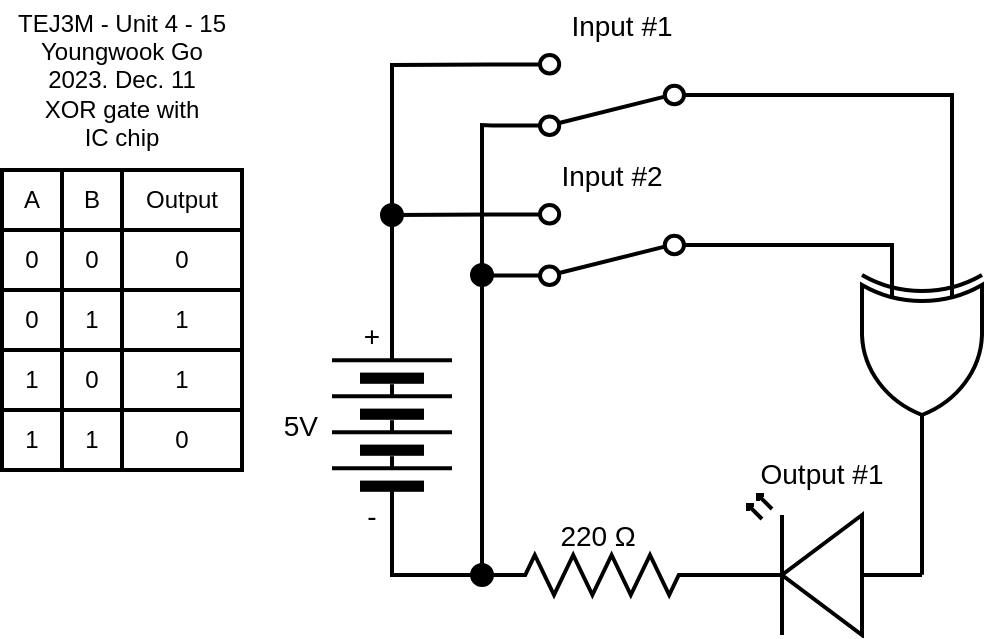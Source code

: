 <mxfile>
    <diagram id="TkOUCxGeKZ2T9B5H1i8Y" name="Page-1">
        <mxGraphModel dx="1216" dy="740" grid="1" gridSize="10" guides="1" tooltips="1" connect="1" arrows="1" fold="1" page="1" pageScale="1" pageWidth="850" pageHeight="1100" math="0" shadow="0">
            <root>
                <mxCell id="0"/>
                <mxCell id="1" parent="0"/>
                <mxCell id="13" value="&lt;div style=&quot;font-size: 12px;&quot;&gt;TEJ3M - Unit 4 - 15&lt;/div&gt;&lt;div style=&quot;font-size: 12px;&quot;&gt;Youngwook Go&lt;/div&gt;&lt;div style=&quot;font-size: 12px;&quot;&gt;2023. Dec. 11&lt;/div&gt;&lt;div style=&quot;font-size: 12px;&quot;&gt;&lt;span style=&quot;background-color: initial;&quot;&gt;XOR gate with&lt;/span&gt;&lt;/div&gt;&lt;div style=&quot;&quot;&gt;&lt;span style=&quot;background-color: initial;&quot;&gt;IC chip&lt;/span&gt;&lt;/div&gt;" style="text;html=1;strokeColor=none;fillColor=none;align=center;verticalAlign=middle;whiteSpace=wrap;rounded=0;strokeWidth=2;fontSize=12;" parent="1" vertex="1">
                    <mxGeometry x="40" y="40" width="120" height="80" as="geometry"/>
                </mxCell>
                <mxCell id="58" value="A" style="rounded=0;whiteSpace=wrap;html=1;strokeWidth=2;glass=0;" parent="1" vertex="1">
                    <mxGeometry x="40" y="125" width="30" height="30" as="geometry"/>
                </mxCell>
                <mxCell id="59" value="Output" style="rounded=0;whiteSpace=wrap;html=1;strokeWidth=2;glass=0;" parent="1" vertex="1">
                    <mxGeometry x="100" y="125" width="60" height="30" as="geometry"/>
                </mxCell>
                <mxCell id="60" value="0" style="rounded=0;whiteSpace=wrap;html=1;strokeWidth=2;glass=0;" parent="1" vertex="1">
                    <mxGeometry x="40" y="155" width="30" height="30" as="geometry"/>
                </mxCell>
                <mxCell id="61" value="0" style="rounded=0;whiteSpace=wrap;html=1;strokeWidth=2;glass=0;" parent="1" vertex="1">
                    <mxGeometry x="40" y="185" width="30" height="30" as="geometry"/>
                </mxCell>
                <mxCell id="62" value="0" style="rounded=0;whiteSpace=wrap;html=1;strokeWidth=2;glass=0;" parent="1" vertex="1">
                    <mxGeometry x="100" y="155" width="60" height="30" as="geometry"/>
                </mxCell>
                <mxCell id="63" value="1" style="rounded=0;whiteSpace=wrap;html=1;strokeWidth=2;glass=0;" parent="1" vertex="1">
                    <mxGeometry x="100" y="185" width="60" height="30" as="geometry"/>
                </mxCell>
                <mxCell id="151" style="edgeStyle=none;html=1;exitX=1;exitY=0.5;exitDx=0;exitDy=0;entryX=1;entryY=0.88;entryDx=0;entryDy=0;strokeWidth=2;rounded=0;endArrow=none;endFill=0;" parent="1" source="95" target="149" edge="1">
                    <mxGeometry relative="1" as="geometry">
                        <Array as="points">
                            <mxPoint x="235" y="72.5"/>
                        </Array>
                    </mxGeometry>
                </mxCell>
                <mxCell id="95" value="" style="pointerEvents=1;verticalLabelPosition=bottom;shadow=0;dashed=0;align=center;html=1;verticalAlign=top;shape=mxgraph.electrical.miscellaneous.batteryStack;rotation=-90;strokeWidth=2;" parent="1" vertex="1">
                    <mxGeometry x="185" y="222.5" width="100" height="60" as="geometry"/>
                </mxCell>
                <mxCell id="157" style="edgeStyle=none;shape=connector;rounded=0;html=1;exitX=1;exitY=0.12;exitDx=0;exitDy=0;entryX=1;entryY=0.5;entryDx=0;entryDy=0;labelBackgroundColor=default;strokeColor=default;strokeWidth=2;fontFamily=Helvetica;fontSize=11;fontColor=default;endArrow=none;endFill=0;" parent="1" source="99" target="155" edge="1">
                    <mxGeometry relative="1" as="geometry"/>
                </mxCell>
                <mxCell id="99" value="" style="shape=mxgraph.electrical.electro-mechanical.twoWaySwitch;elSwitchState=2;strokeWidth=2;rotation=-180;" parent="1" vertex="1">
                    <mxGeometry x="285" y="142.5" width="120" height="40" as="geometry"/>
                </mxCell>
                <mxCell id="197" style="edgeStyle=none;html=1;exitX=0;exitY=0.57;exitDx=0;exitDy=0;exitPerimeter=0;endArrow=none;endFill=0;strokeWidth=2;" edge="1" parent="1" source="111" target="196">
                    <mxGeometry relative="1" as="geometry"/>
                </mxCell>
                <mxCell id="111" value="" style="verticalLabelPosition=bottom;shadow=0;dashed=0;align=center;html=1;verticalAlign=top;shape=mxgraph.electrical.opto_electronics.led_2;pointerEvents=1;flipH=1;strokeWidth=2;" parent="1" vertex="1">
                    <mxGeometry x="400" y="287.5" width="100" height="70" as="geometry"/>
                </mxCell>
                <mxCell id="114" style="edgeStyle=none;rounded=0;html=1;exitX=0;exitY=0.5;exitDx=0;exitDy=0;exitPerimeter=0;entryX=1;entryY=0.75;entryDx=0;entryDy=0;strokeWidth=2;endArrow=none;endFill=0;" parent="1" source="113" target="129" edge="1">
                    <mxGeometry relative="1" as="geometry">
                        <mxPoint x="215" y="252.5" as="targetPoint"/>
                        <Array as="points">
                            <mxPoint x="235" y="327.5"/>
                        </Array>
                    </mxGeometry>
                </mxCell>
                <mxCell id="113" value="" style="pointerEvents=1;verticalLabelPosition=bottom;shadow=0;dashed=0;align=center;html=1;verticalAlign=top;shape=mxgraph.electrical.resistors.resistor_2;strokeWidth=2;" parent="1" vertex="1">
                    <mxGeometry x="280" y="317.5" width="120" height="20" as="geometry"/>
                </mxCell>
                <mxCell id="119" value="&lt;span style=&quot;color: rgba(0, 0, 0, 0); font-family: monospace; font-size: 0px; text-align: start;&quot;&gt;%3CmxGraphModel%3E%3Croot%3E%3CmxCell%20id%3D%220%22%2F%3E%3CmxCell%20id%3D%221%22%20parent%3D%220%22%2F%3E%3CmxCell%20id%3D%222%22%20value%3D%22%22%20style%3D%22pointerEvents%3D1%3BverticalLabelPosition%3Dbottom%3Bshadow%3D0%3Bdashed%3D0%3Balign%3Dcenter%3Bhtml%3D1%3BverticalAlign%3Dtop%3Bshape%3Dmxgraph.electrical.resistors.resistor_2%3BstrokeWidth%3D2%3B%22%20vertex%3D%221%22%20parent%3D%221%22%3E%3CmxGeometry%20x%3D%22440%22%20y%3D%22535%22%20width%3D%22120%22%20height%3D%2220%22%20as%3D%22geometry%22%2F%3E%3C%2FmxCell%3E%3C%2Froot%3E%3C%2FmxGraphModel%3E&lt;/span&gt;&lt;span style=&quot;color: rgba(0, 0, 0, 0); font-family: monospace; font-size: 0px; text-align: start;&quot;&gt;%3CmxGraphModel%3E%3Croot%3E%3CmxCell%20id%3D%220%22%2F%3E%3CmxCell%20id%3D%221%22%20parent%3D%220%22%2F%3E%3CmxCell%20id%3D%222%22%20value%3D%22%22%20style%3D%22pointerEvents%3D1%3BverticalLabelPosition%3Dbottom%3Bshadow%3D0%3Bdashed%3D0%3Balign%3Dcenter%3Bhtml%3D1%3BverticalAlign%3Dtop%3Bshape%3Dmxgraph.electrical.resistors.resistor_2%3BstrokeWidth%3D2%3B%22%20vertex%3D%221%22%20parent%3D%221%22%3E%3CmxGeometry%20x%3D%22440%22%20y%3D%22535%22%20width%3D%22120%22%20height%3D%2220%22%20as%3D%22geometry%22%2F%3E%3C%2FmxCell%3E%3C%2Froot%3E%3C%2FmxGraphModel%3E&lt;/span&gt;" style="ellipse;whiteSpace=wrap;html=1;aspect=fixed;strokeWidth=2;fillColor=#000000;" parent="1" vertex="1">
                    <mxGeometry x="275" y="322.5" width="10" height="10" as="geometry"/>
                </mxCell>
                <mxCell id="122" value="Input #2" style="text;html=1;strokeColor=none;fillColor=none;align=center;verticalAlign=middle;whiteSpace=wrap;rounded=0;strokeWidth=2;fontSize=14;" parent="1" vertex="1">
                    <mxGeometry x="285" y="117.5" width="120" height="20" as="geometry"/>
                </mxCell>
                <mxCell id="126" value="Output #1" style="text;html=1;strokeColor=none;fillColor=none;align=center;verticalAlign=bottom;whiteSpace=wrap;rounded=0;strokeWidth=2;fontSize=14;" parent="1" vertex="1">
                    <mxGeometry x="400" y="267.5" width="100" height="20" as="geometry"/>
                </mxCell>
                <mxCell id="127" value="&lt;span style=&quot;font-size: 14px;&quot;&gt;220&amp;nbsp;Ω&lt;/span&gt;&amp;nbsp;" style="text;html=1;strokeColor=none;fillColor=none;align=center;verticalAlign=middle;whiteSpace=wrap;rounded=0;strokeWidth=2;fontSize=14;" parent="1" vertex="1">
                    <mxGeometry x="280" y="297.5" width="120" height="20" as="geometry"/>
                </mxCell>
                <mxCell id="128" value="+" style="text;html=1;strokeColor=none;fillColor=none;align=center;verticalAlign=middle;whiteSpace=wrap;rounded=0;strokeWidth=2;fontSize=14;" parent="1" vertex="1">
                    <mxGeometry x="215" y="197.5" width="20" height="20" as="geometry"/>
                </mxCell>
                <mxCell id="129" value="-" style="text;html=1;strokeColor=none;fillColor=none;align=center;verticalAlign=middle;whiteSpace=wrap;rounded=0;strokeWidth=2;fontSize=14;" parent="1" vertex="1">
                    <mxGeometry x="215" y="287.5" width="20" height="20" as="geometry"/>
                </mxCell>
                <mxCell id="130" value="5V" style="text;html=1;strokeColor=none;fillColor=none;align=right;verticalAlign=middle;whiteSpace=wrap;rounded=0;strokeWidth=2;fontSize=14;" parent="1" vertex="1">
                    <mxGeometry x="180" y="202.5" width="20" height="100" as="geometry"/>
                </mxCell>
                <mxCell id="131" value="" style="edgeStyle=none;rounded=0;html=1;exitX=1;exitY=0.5;exitDx=0;exitDy=0;entryX=1;entryY=0.88;entryDx=0;entryDy=0;strokeWidth=2;endArrow=none;endFill=0;startArrow=none;" parent="1" source="153" target="99" edge="1">
                    <mxGeometry relative="1" as="geometry">
                        <Array as="points">
                            <mxPoint x="235" y="147.5"/>
                        </Array>
                        <mxPoint x="235" y="202.5" as="sourcePoint"/>
                        <mxPoint x="235" y="137.5" as="targetPoint"/>
                    </mxGeometry>
                </mxCell>
                <mxCell id="152" style="edgeStyle=none;shape=connector;rounded=0;html=1;entryX=0.5;entryY=0;entryDx=0;entryDy=0;labelBackgroundColor=default;strokeColor=default;strokeWidth=2;fontFamily=Helvetica;fontSize=11;fontColor=default;endArrow=none;endFill=0;exitX=1;exitY=0.12;exitDx=0;exitDy=0;startArrow=none;" parent="1" source="149" target="119" edge="1">
                    <mxGeometry relative="1" as="geometry">
                        <mxPoint x="295" y="62.5" as="sourcePoint"/>
                        <Array as="points">
                            <mxPoint x="280" y="102.5"/>
                        </Array>
                    </mxGeometry>
                </mxCell>
                <mxCell id="181" style="edgeStyle=none;html=1;exitX=0;exitY=0.5;exitDx=0;exitDy=0;entryX=0;entryY=0.25;entryDx=0;entryDy=0;entryPerimeter=0;strokeWidth=2;endArrow=none;endFill=0;rounded=0;" parent="1" source="149" target="196" edge="1">
                    <mxGeometry relative="1" as="geometry">
                        <mxPoint x="465" y="52.5" as="targetPoint"/>
                        <Array as="points">
                            <mxPoint x="515" y="87.5"/>
                        </Array>
                    </mxGeometry>
                </mxCell>
                <mxCell id="149" value="" style="shape=mxgraph.electrical.electro-mechanical.twoWaySwitch;elSwitchState=2;strokeWidth=2;rotation=-180;" parent="1" vertex="1">
                    <mxGeometry x="285" y="67.5" width="120" height="40" as="geometry"/>
                </mxCell>
                <mxCell id="150" value="Input #1" style="text;html=1;strokeColor=none;fillColor=none;align=center;verticalAlign=middle;whiteSpace=wrap;rounded=0;strokeWidth=2;fontSize=14;" parent="1" vertex="1">
                    <mxGeometry x="290" y="42.5" width="120" height="20" as="geometry"/>
                </mxCell>
                <mxCell id="153" value="&lt;span style=&quot;color: rgba(0, 0, 0, 0); font-family: monospace; font-size: 0px; text-align: start;&quot;&gt;%3CmxGraphModel%3E%3Croot%3E%3CmxCell%20id%3D%220%22%2F%3E%3CmxCell%20id%3D%221%22%20parent%3D%220%22%2F%3E%3CmxCell%20id%3D%222%22%20value%3D%22%22%20style%3D%22pointerEvents%3D1%3BverticalLabelPosition%3Dbottom%3Bshadow%3D0%3Bdashed%3D0%3Balign%3Dcenter%3Bhtml%3D1%3BverticalAlign%3Dtop%3Bshape%3Dmxgraph.electrical.resistors.resistor_2%3BstrokeWidth%3D2%3B%22%20vertex%3D%221%22%20parent%3D%221%22%3E%3CmxGeometry%20x%3D%22440%22%20y%3D%22535%22%20width%3D%22120%22%20height%3D%2220%22%20as%3D%22geometry%22%2F%3E%3C%2FmxCell%3E%3C%2Froot%3E%3C%2FmxGraphModel%3E&lt;/span&gt;&lt;span style=&quot;color: rgba(0, 0, 0, 0); font-family: monospace; font-size: 0px; text-align: start;&quot;&gt;%3CmxGraphModel%3E%3Croot%3E%3CmxCell%20id%3D%220%22%2F%3E%3CmxCell%20id%3D%221%22%20parent%3D%220%22%2F%3E%3CmxCell%20id%3D%222%22%20value%3D%22%22%20style%3D%22pointerEvents%3D1%3BverticalLabelPosition%3Dbottom%3Bshadow%3D0%3Bdashed%3D0%3Balign%3Dcenter%3Bhtml%3D1%3BverticalAlign%3Dtop%3Bshape%3Dmxgraph.electrical.resistors.resistor_2%3BstrokeWidth%3D2%3B%22%20vertex%3D%221%22%20parent%3D%221%22%3E%3CmxGeometry%20x%3D%22440%22%20y%3D%22535%22%20width%3D%22120%22%20height%3D%2220%22%20as%3D%22geometry%22%2F%3E%3C%2FmxCell%3E%3C%2Froot%3E%3C%2FmxGraphModel%3E&lt;/span&gt;" style="ellipse;whiteSpace=wrap;html=1;aspect=fixed;strokeWidth=2;fillColor=#000000;" parent="1" vertex="1">
                    <mxGeometry x="230" y="142.5" width="10" height="10" as="geometry"/>
                </mxCell>
                <mxCell id="155" value="&lt;span style=&quot;color: rgba(0, 0, 0, 0); font-family: monospace; font-size: 0px; text-align: start;&quot;&gt;%3CmxGraphModel%3E%3Croot%3E%3CmxCell%20id%3D%220%22%2F%3E%3CmxCell%20id%3D%221%22%20parent%3D%220%22%2F%3E%3CmxCell%20id%3D%222%22%20value%3D%22%22%20style%3D%22pointerEvents%3D1%3BverticalLabelPosition%3Dbottom%3Bshadow%3D0%3Bdashed%3D0%3Balign%3Dcenter%3Bhtml%3D1%3BverticalAlign%3Dtop%3Bshape%3Dmxgraph.electrical.resistors.resistor_2%3BstrokeWidth%3D2%3B%22%20vertex%3D%221%22%20parent%3D%221%22%3E%3CmxGeometry%20x%3D%22440%22%20y%3D%22535%22%20width%3D%22120%22%20height%3D%2220%22%20as%3D%22geometry%22%2F%3E%3C%2FmxCell%3E%3C%2Froot%3E%3C%2FmxGraphModel%3E&lt;/span&gt;&lt;span style=&quot;color: rgba(0, 0, 0, 0); font-family: monospace; font-size: 0px; text-align: start;&quot;&gt;%3CmxGraphModel%3E%3Croot%3E%3CmxCell%20id%3D%220%22%2F%3E%3CmxCell%20id%3D%221%22%20parent%3D%220%22%2F%3E%3CmxCell%20id%3D%222%22%20value%3D%22%22%20style%3D%22pointerEvents%3D1%3BverticalLabelPosition%3Dbottom%3Bshadow%3D0%3Bdashed%3D0%3Balign%3Dcenter%3Bhtml%3D1%3BverticalAlign%3Dtop%3Bshape%3Dmxgraph.electrical.resistors.resistor_2%3BstrokeWidth%3D2%3B%22%20vertex%3D%221%22%20parent%3D%221%22%3E%3CmxGeometry%20x%3D%22440%22%20y%3D%22535%22%20width%3D%22120%22%20height%3D%2220%22%20as%3D%22geometry%22%2F%3E%3C%2FmxCell%3E%3C%2Froot%3E%3C%2FmxGraphModel%3E&lt;/span&gt;" style="ellipse;whiteSpace=wrap;html=1;aspect=fixed;strokeWidth=2;fillColor=#000000;" parent="1" vertex="1">
                    <mxGeometry x="275" y="172.5" width="10" height="10" as="geometry"/>
                </mxCell>
                <mxCell id="163" value="B" style="rounded=0;whiteSpace=wrap;html=1;strokeWidth=2;glass=0;" parent="1" vertex="1">
                    <mxGeometry x="70" y="125" width="30" height="30" as="geometry"/>
                </mxCell>
                <mxCell id="164" value="0" style="rounded=0;whiteSpace=wrap;html=1;strokeWidth=2;glass=0;" parent="1" vertex="1">
                    <mxGeometry x="70" y="155" width="30" height="30" as="geometry"/>
                </mxCell>
                <mxCell id="165" value="1" style="rounded=0;whiteSpace=wrap;html=1;strokeWidth=2;glass=0;" parent="1" vertex="1">
                    <mxGeometry x="70" y="185" width="30" height="30" as="geometry"/>
                </mxCell>
                <mxCell id="166" value="1" style="rounded=0;whiteSpace=wrap;html=1;strokeWidth=2;glass=0;" parent="1" vertex="1">
                    <mxGeometry x="40" y="215" width="30" height="30" as="geometry"/>
                </mxCell>
                <mxCell id="167" value="1" style="rounded=0;whiteSpace=wrap;html=1;strokeWidth=2;glass=0;" parent="1" vertex="1">
                    <mxGeometry x="40" y="245" width="30" height="30" as="geometry"/>
                </mxCell>
                <mxCell id="168" value="1" style="rounded=0;whiteSpace=wrap;html=1;strokeWidth=2;glass=0;" parent="1" vertex="1">
                    <mxGeometry x="100" y="215" width="60" height="30" as="geometry"/>
                </mxCell>
                <mxCell id="169" value="0" style="rounded=0;whiteSpace=wrap;html=1;strokeWidth=2;glass=0;" parent="1" vertex="1">
                    <mxGeometry x="100" y="245" width="60" height="30" as="geometry"/>
                </mxCell>
                <mxCell id="170" value="0" style="rounded=0;whiteSpace=wrap;html=1;strokeWidth=2;glass=0;" parent="1" vertex="1">
                    <mxGeometry x="70" y="215" width="30" height="30" as="geometry"/>
                </mxCell>
                <mxCell id="171" value="1" style="rounded=0;whiteSpace=wrap;html=1;strokeWidth=2;glass=0;" parent="1" vertex="1">
                    <mxGeometry x="70" y="245" width="30" height="30" as="geometry"/>
                </mxCell>
                <mxCell id="182" style="edgeStyle=none;html=1;entryX=0;entryY=0.75;entryDx=0;entryDy=0;entryPerimeter=0;strokeWidth=2;endArrow=none;endFill=0;rounded=0;exitX=0;exitY=0.5;exitDx=0;exitDy=0;" parent="1" source="99" target="196" edge="1">
                    <mxGeometry relative="1" as="geometry">
                        <mxPoint x="430" y="162.5" as="sourcePoint"/>
                        <mxPoint x="465" y="162.5" as="targetPoint"/>
                        <Array as="points">
                            <mxPoint x="485" y="162.5"/>
                        </Array>
                    </mxGeometry>
                </mxCell>
                <mxCell id="196" value="" style="verticalLabelPosition=bottom;shadow=0;dashed=0;align=center;html=1;verticalAlign=top;shape=mxgraph.electrical.logic_gates.logic_gate;operation=xor;strokeWidth=2;rotation=90;" vertex="1" parent="1">
                    <mxGeometry x="450" y="187.5" width="100" height="60" as="geometry"/>
                </mxCell>
            </root>
        </mxGraphModel>
    </diagram>
</mxfile>